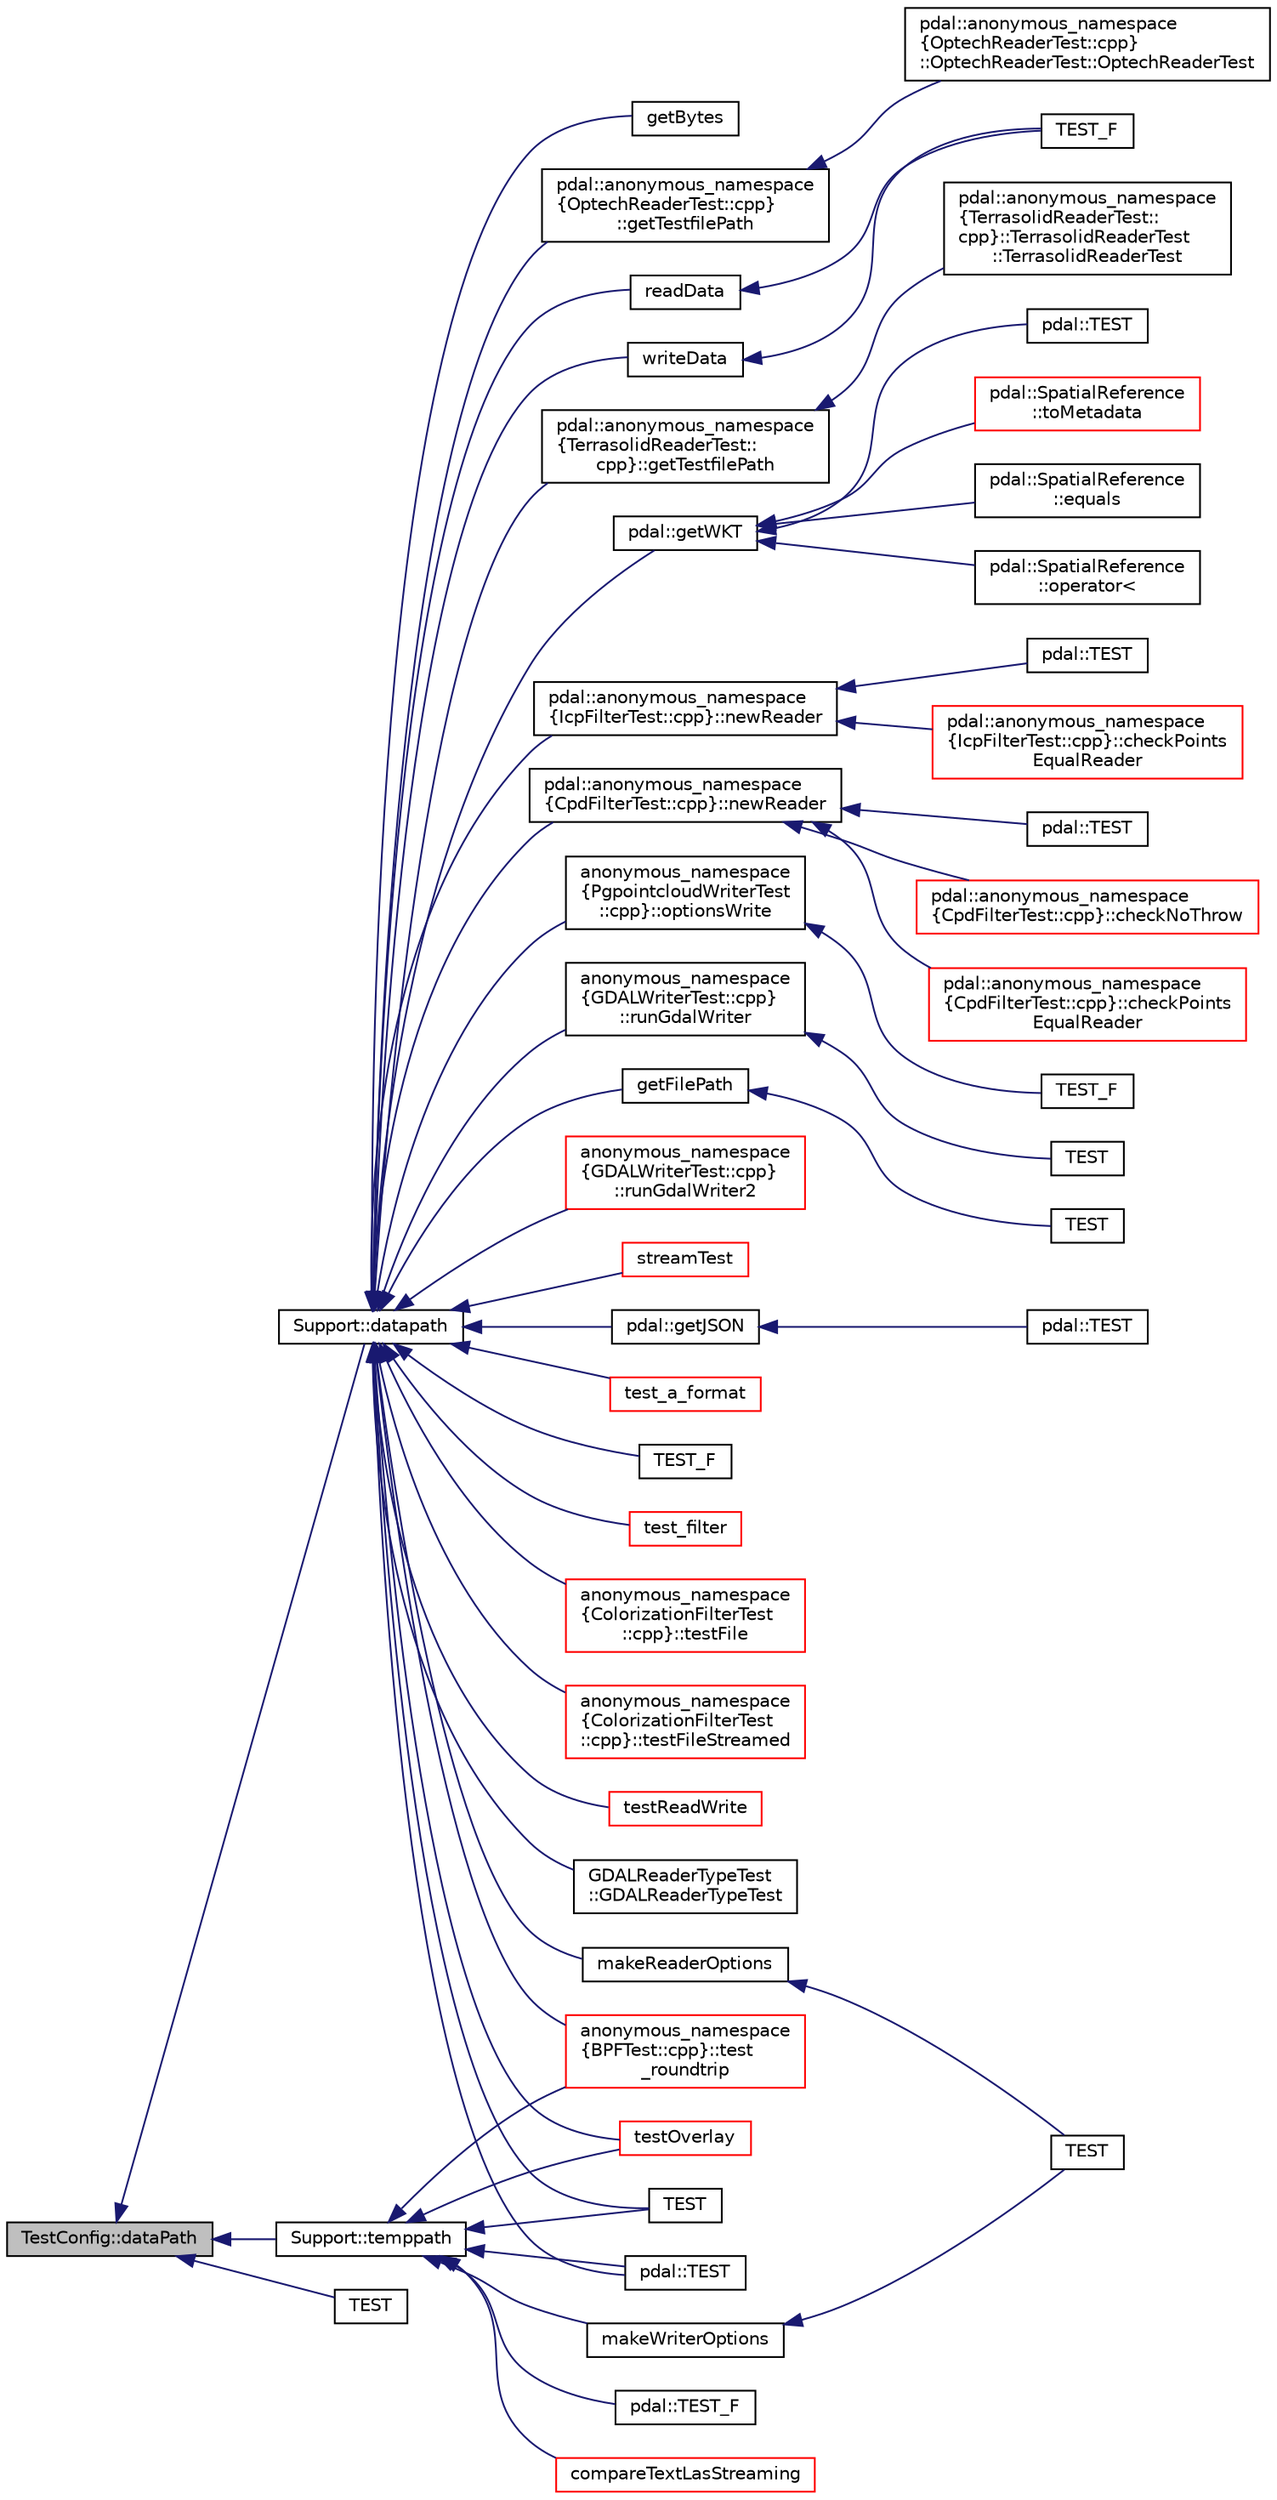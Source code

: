 digraph "TestConfig::dataPath"
{
  edge [fontname="Helvetica",fontsize="10",labelfontname="Helvetica",labelfontsize="10"];
  node [fontname="Helvetica",fontsize="10",shape=record];
  rankdir="LR";
  Node1 [label="TestConfig::dataPath",height=0.2,width=0.4,color="black", fillcolor="grey75", style="filled", fontcolor="black"];
  Node1 -> Node2 [dir="back",color="midnightblue",fontsize="10",style="solid",fontname="Helvetica"];
  Node2 [label="Support::datapath",height=0.2,width=0.4,color="black", fillcolor="white", style="filled",URL="$classSupport.html#a9bbdf6f202f4f2e45e7a53007dd0a238"];
  Node2 -> Node3 [dir="back",color="midnightblue",fontsize="10",style="solid",fontname="Helvetica"];
  Node3 [label="GDALReaderTypeTest\l::GDALReaderTypeTest",height=0.2,width=0.4,color="black", fillcolor="white", style="filled",URL="$classGDALReaderTypeTest.html#ad431db1ab2b54b11a0ab07bb100f2e35"];
  Node2 -> Node4 [dir="back",color="midnightblue",fontsize="10",style="solid",fontname="Helvetica"];
  Node4 [label="getBytes",height=0.2,width=0.4,color="black", fillcolor="white", style="filled",URL="$CompressionTest_8cpp.html#a6d46cc9b57a277b3a7c486859232bcf8"];
  Node2 -> Node5 [dir="back",color="midnightblue",fontsize="10",style="solid",fontname="Helvetica"];
  Node5 [label="getFilePath",height=0.2,width=0.4,color="black", fillcolor="white", style="filled",URL="$IcebridgeReaderTest_8cpp.html#adaa4ecad04e2c14946531c0e3513d78b"];
  Node5 -> Node6 [dir="back",color="midnightblue",fontsize="10",style="solid",fontname="Helvetica"];
  Node6 [label="TEST",height=0.2,width=0.4,color="black", fillcolor="white", style="filled",URL="$IcebridgeReaderTest_8cpp.html#aaf8e96535ee2e237e1da34bd2617e6d3"];
  Node2 -> Node7 [dir="back",color="midnightblue",fontsize="10",style="solid",fontname="Helvetica"];
  Node7 [label="pdal::getJSON",height=0.2,width=0.4,color="black", fillcolor="white", style="filled",URL="$namespacepdal.html#a9a02944d825e2c803eb5b38492151153"];
  Node7 -> Node8 [dir="back",color="midnightblue",fontsize="10",style="solid",fontname="Helvetica"];
  Node8 [label="pdal::TEST",height=0.2,width=0.4,color="black", fillcolor="white", style="filled",URL="$namespacepdal.html#a1b163dd701fb7cf19ff559c14a26c391"];
  Node2 -> Node9 [dir="back",color="midnightblue",fontsize="10",style="solid",fontname="Helvetica"];
  Node9 [label="pdal::anonymous_namespace\l\{OptechReaderTest::cpp\}\l::getTestfilePath",height=0.2,width=0.4,color="black", fillcolor="white", style="filled",URL="$namespacepdal_1_1anonymous__namespace_02OptechReaderTest_8cpp_03.html#aebe15ee5b87134bef04ebd210800e582"];
  Node9 -> Node10 [dir="back",color="midnightblue",fontsize="10",style="solid",fontname="Helvetica"];
  Node10 [label="pdal::anonymous_namespace\l\{OptechReaderTest::cpp\}\l::OptechReaderTest::OptechReaderTest",height=0.2,width=0.4,color="black", fillcolor="white", style="filled",URL="$classpdal_1_1anonymous__namespace_02OptechReaderTest_8cpp_03_1_1OptechReaderTest.html#a0dfb38bc7fc5f33908bfd8e7bfd22324"];
  Node2 -> Node11 [dir="back",color="midnightblue",fontsize="10",style="solid",fontname="Helvetica"];
  Node11 [label="pdal::anonymous_namespace\l\{TerrasolidReaderTest::\lcpp\}::getTestfilePath",height=0.2,width=0.4,color="black", fillcolor="white", style="filled",URL="$namespacepdal_1_1anonymous__namespace_02TerrasolidReaderTest_8cpp_03.html#a7c359eaca2fbf0c017e4ac86bdabb224"];
  Node11 -> Node12 [dir="back",color="midnightblue",fontsize="10",style="solid",fontname="Helvetica"];
  Node12 [label="pdal::anonymous_namespace\l\{TerrasolidReaderTest::\lcpp\}::TerrasolidReaderTest\l::TerrasolidReaderTest",height=0.2,width=0.4,color="black", fillcolor="white", style="filled",URL="$classpdal_1_1anonymous__namespace_02TerrasolidReaderTest_8cpp_03_1_1TerrasolidReaderTest.html#a3e57b43db72a1c7ece9ddb8d63799da1"];
  Node2 -> Node13 [dir="back",color="midnightblue",fontsize="10",style="solid",fontname="Helvetica"];
  Node13 [label="pdal::getWKT",height=0.2,width=0.4,color="black", fillcolor="white", style="filled",URL="$namespacepdal.html#a5533547ac22c443217a5af2a0a32a985"];
  Node13 -> Node14 [dir="back",color="midnightblue",fontsize="10",style="solid",fontname="Helvetica"];
  Node14 [label="pdal::SpatialReference\l::equals",height=0.2,width=0.4,color="black", fillcolor="white", style="filled",URL="$classpdal_1_1SpatialReference.html#a2c6143234c9936b885f189e08fdcec29"];
  Node13 -> Node15 [dir="back",color="midnightblue",fontsize="10",style="solid",fontname="Helvetica"];
  Node15 [label="pdal::SpatialReference\l::operator\<",height=0.2,width=0.4,color="black", fillcolor="white", style="filled",URL="$classpdal_1_1SpatialReference.html#a2b3cb33a9a9a679735992818b859d00e"];
  Node13 -> Node16 [dir="back",color="midnightblue",fontsize="10",style="solid",fontname="Helvetica"];
  Node16 [label="pdal::TEST",height=0.2,width=0.4,color="black", fillcolor="white", style="filled",URL="$namespacepdal.html#a1a4a26a39088a3bf11d8dad472333e42"];
  Node13 -> Node17 [dir="back",color="midnightblue",fontsize="10",style="solid",fontname="Helvetica"];
  Node17 [label="pdal::SpatialReference\l::toMetadata",height=0.2,width=0.4,color="red", fillcolor="white", style="filled",URL="$classpdal_1_1SpatialReference.html#a21b1fe5de3b2c7b3886bb3262534148c"];
  Node2 -> Node18 [dir="back",color="midnightblue",fontsize="10",style="solid",fontname="Helvetica"];
  Node18 [label="makeReaderOptions",height=0.2,width=0.4,color="black", fillcolor="white", style="filled",URL="$SbetWriterTest_8cpp.html#a9f01a25233e28f3dfebb0512d79c6d30"];
  Node18 -> Node19 [dir="back",color="midnightblue",fontsize="10",style="solid",fontname="Helvetica"];
  Node19 [label="TEST",height=0.2,width=0.4,color="black", fillcolor="white", style="filled",URL="$SbetWriterTest_8cpp.html#a7a080310a6f1b04dfbcf0f8fe18961be"];
  Node2 -> Node20 [dir="back",color="midnightblue",fontsize="10",style="solid",fontname="Helvetica"];
  Node20 [label="pdal::anonymous_namespace\l\{IcpFilterTest::cpp\}::newReader",height=0.2,width=0.4,color="black", fillcolor="white", style="filled",URL="$namespacepdal_1_1anonymous__namespace_02IcpFilterTest_8cpp_03.html#af01af8888cc2abd24c7bbbcac99602b6"];
  Node20 -> Node21 [dir="back",color="midnightblue",fontsize="10",style="solid",fontname="Helvetica"];
  Node21 [label="pdal::anonymous_namespace\l\{IcpFilterTest::cpp\}::checkPoints\lEqualReader",height=0.2,width=0.4,color="red", fillcolor="white", style="filled",URL="$namespacepdal_1_1anonymous__namespace_02IcpFilterTest_8cpp_03.html#a53c854d0bd6c332d07e687936a44235f"];
  Node20 -> Node22 [dir="back",color="midnightblue",fontsize="10",style="solid",fontname="Helvetica"];
  Node22 [label="pdal::TEST",height=0.2,width=0.4,color="black", fillcolor="white", style="filled",URL="$namespacepdal.html#a5b2cbab4c33f3baa635b78d33dc0ae04"];
  Node2 -> Node23 [dir="back",color="midnightblue",fontsize="10",style="solid",fontname="Helvetica"];
  Node23 [label="pdal::anonymous_namespace\l\{CpdFilterTest::cpp\}::newReader",height=0.2,width=0.4,color="black", fillcolor="white", style="filled",URL="$namespacepdal_1_1anonymous__namespace_02CpdFilterTest_8cpp_03.html#ac41688e5986694872a0680923dfbfe94"];
  Node23 -> Node24 [dir="back",color="midnightblue",fontsize="10",style="solid",fontname="Helvetica"];
  Node24 [label="pdal::anonymous_namespace\l\{CpdFilterTest::cpp\}::checkNoThrow",height=0.2,width=0.4,color="red", fillcolor="white", style="filled",URL="$namespacepdal_1_1anonymous__namespace_02CpdFilterTest_8cpp_03.html#a320ed17294674e9db1e7ca7095ae403b"];
  Node23 -> Node25 [dir="back",color="midnightblue",fontsize="10",style="solid",fontname="Helvetica"];
  Node25 [label="pdal::anonymous_namespace\l\{CpdFilterTest::cpp\}::checkPoints\lEqualReader",height=0.2,width=0.4,color="red", fillcolor="white", style="filled",URL="$namespacepdal_1_1anonymous__namespace_02CpdFilterTest_8cpp_03.html#ac90712610d085065995df523b0b741dc"];
  Node23 -> Node26 [dir="back",color="midnightblue",fontsize="10",style="solid",fontname="Helvetica"];
  Node26 [label="pdal::TEST",height=0.2,width=0.4,color="black", fillcolor="white", style="filled",URL="$namespacepdal.html#acc912ca33465ea181fa835a4b073a77b"];
  Node2 -> Node27 [dir="back",color="midnightblue",fontsize="10",style="solid",fontname="Helvetica"];
  Node27 [label="anonymous_namespace\l\{PgpointcloudWriterTest\l::cpp\}::optionsWrite",height=0.2,width=0.4,color="black", fillcolor="white", style="filled",URL="$namespaceanonymous__namespace_02PgpointcloudWriterTest_8cpp_03.html#a3209b8eba8b356583e962c597df644fd"];
  Node27 -> Node28 [dir="back",color="midnightblue",fontsize="10",style="solid",fontname="Helvetica"];
  Node28 [label="TEST_F",height=0.2,width=0.4,color="black", fillcolor="white", style="filled",URL="$PgpointcloudWriterTest_8cpp.html#a4ffeb53d8c32a9400df1889fae9f6c74"];
  Node2 -> Node29 [dir="back",color="midnightblue",fontsize="10",style="solid",fontname="Helvetica"];
  Node29 [label="readData",height=0.2,width=0.4,color="black", fillcolor="white", style="filled",URL="$OCITest_8cpp.html#ab1703367762abc1490e00dcd5ccb29bc"];
  Node29 -> Node30 [dir="back",color="midnightblue",fontsize="10",style="solid",fontname="Helvetica"];
  Node30 [label="TEST_F",height=0.2,width=0.4,color="black", fillcolor="white", style="filled",URL="$OCITest_8cpp.html#aeec95d176ecd07ea099b8fd698bd9d25"];
  Node2 -> Node31 [dir="back",color="midnightblue",fontsize="10",style="solid",fontname="Helvetica"];
  Node31 [label="anonymous_namespace\l\{GDALWriterTest::cpp\}\l::runGdalWriter",height=0.2,width=0.4,color="black", fillcolor="white", style="filled",URL="$namespaceanonymous__namespace_02GDALWriterTest_8cpp_03.html#afa82c052f6116c30a757052c3013ec06"];
  Node31 -> Node32 [dir="back",color="midnightblue",fontsize="10",style="solid",fontname="Helvetica"];
  Node32 [label="TEST",height=0.2,width=0.4,color="black", fillcolor="white", style="filled",URL="$GDALWriterTest_8cpp.html#a5c0e3ecb8fc89936c1a522ef1dc07e76"];
  Node2 -> Node33 [dir="back",color="midnightblue",fontsize="10",style="solid",fontname="Helvetica"];
  Node33 [label="anonymous_namespace\l\{GDALWriterTest::cpp\}\l::runGdalWriter2",height=0.2,width=0.4,color="red", fillcolor="white", style="filled",URL="$namespaceanonymous__namespace_02GDALWriterTest_8cpp_03.html#ab4af538727de76014b4faf8c8b616793"];
  Node2 -> Node34 [dir="back",color="midnightblue",fontsize="10",style="solid",fontname="Helvetica"];
  Node34 [label="streamTest",height=0.2,width=0.4,color="red", fillcolor="white", style="filled",URL="$LasReaderTest_8cpp.html#a3fe845027bd4709eb9126245edd6f3c6"];
  Node2 -> Node35 [dir="back",color="midnightblue",fontsize="10",style="solid",fontname="Helvetica"];
  Node35 [label="TEST",height=0.2,width=0.4,color="black", fillcolor="white", style="filled",URL="$HexbinFilterTest_8cpp.html#a3236b5bbf267f164a43a7e7d8ee9c0cc"];
  Node2 -> Node36 [dir="back",color="midnightblue",fontsize="10",style="solid",fontname="Helvetica"];
  Node36 [label="pdal::TEST",height=0.2,width=0.4,color="black", fillcolor="white", style="filled",URL="$namespacepdal.html#aa127180d299f9cade36c2c98b3b4c28d"];
  Node2 -> Node37 [dir="back",color="midnightblue",fontsize="10",style="solid",fontname="Helvetica"];
  Node37 [label="test_a_format",height=0.2,width=0.4,color="red", fillcolor="white", style="filled",URL="$LasReaderTest_8cpp.html#aa76b17cddb63cde84b93800acc213041"];
  Node2 -> Node38 [dir="back",color="midnightblue",fontsize="10",style="solid",fontname="Helvetica"];
  Node38 [label="TEST_F",height=0.2,width=0.4,color="black", fillcolor="white", style="filled",URL="$PgpointcloudWriterTest_8cpp.html#a0edce147d790cd8cff4ca2d5a2a9b31d"];
  Node2 -> Node39 [dir="back",color="midnightblue",fontsize="10",style="solid",fontname="Helvetica"];
  Node39 [label="test_filter",height=0.2,width=0.4,color="red", fillcolor="white", style="filled",URL="$PCLBlockFilterTest_8cpp.html#a506f5fda840d2b9c9ca9c0bd6433d27a"];
  Node2 -> Node40 [dir="back",color="midnightblue",fontsize="10",style="solid",fontname="Helvetica"];
  Node40 [label="anonymous_namespace\l\{BPFTest::cpp\}::test\l_roundtrip",height=0.2,width=0.4,color="red", fillcolor="white", style="filled",URL="$namespaceanonymous__namespace_02BPFTest_8cpp_03.html#a55eec1c3e76a6cdaa20e260fb6c03fe9"];
  Node2 -> Node41 [dir="back",color="midnightblue",fontsize="10",style="solid",fontname="Helvetica"];
  Node41 [label="anonymous_namespace\l\{ColorizationFilterTest\l::cpp\}::testFile",height=0.2,width=0.4,color="red", fillcolor="white", style="filled",URL="$namespaceanonymous__namespace_02ColorizationFilterTest_8cpp_03.html#a9ecba8dd0dc941d16a50be7a9a264b07"];
  Node2 -> Node42 [dir="back",color="midnightblue",fontsize="10",style="solid",fontname="Helvetica"];
  Node42 [label="anonymous_namespace\l\{ColorizationFilterTest\l::cpp\}::testFileStreamed",height=0.2,width=0.4,color="red", fillcolor="white", style="filled",URL="$namespaceanonymous__namespace_02ColorizationFilterTest_8cpp_03.html#a34ec954a3562386020f65ce3ad8d025e"];
  Node2 -> Node43 [dir="back",color="midnightblue",fontsize="10",style="solid",fontname="Helvetica"];
  Node43 [label="testOverlay",height=0.2,width=0.4,color="red", fillcolor="white", style="filled",URL="$OverlayFilterTest_8cpp.html#a81ea698dfcbc49b4d563206ceb68d003"];
  Node2 -> Node44 [dir="back",color="midnightblue",fontsize="10",style="solid",fontname="Helvetica"];
  Node44 [label="testReadWrite",height=0.2,width=0.4,color="red", fillcolor="white", style="filled",URL="$SQLiteTest_8cpp.html#a078fa742eaebb2e9f7c59f04870c810b"];
  Node2 -> Node45 [dir="back",color="midnightblue",fontsize="10",style="solid",fontname="Helvetica"];
  Node45 [label="writeData",height=0.2,width=0.4,color="black", fillcolor="white", style="filled",URL="$OCITest_8cpp.html#a344c9abffdaa06c7636b686a0ab4afcf"];
  Node45 -> Node30 [dir="back",color="midnightblue",fontsize="10",style="solid",fontname="Helvetica"];
  Node1 -> Node46 [dir="back",color="midnightblue",fontsize="10",style="solid",fontname="Helvetica"];
  Node46 [label="Support::temppath",height=0.2,width=0.4,color="black", fillcolor="white", style="filled",URL="$classSupport.html#a987d7adce1636b5852ff41a1d34d37bd"];
  Node46 -> Node47 [dir="back",color="midnightblue",fontsize="10",style="solid",fontname="Helvetica"];
  Node47 [label="compareTextLasStreaming",height=0.2,width=0.4,color="red", fillcolor="white", style="filled",URL="$TextReaderTest_8cpp.html#afffb357c566f20e6383568d28525817a"];
  Node46 -> Node48 [dir="back",color="midnightblue",fontsize="10",style="solid",fontname="Helvetica"];
  Node48 [label="makeWriterOptions",height=0.2,width=0.4,color="black", fillcolor="white", style="filled",URL="$SbetWriterTest_8cpp.html#a8bfcc0ef74bfbc5d654d7c4e120deaed"];
  Node48 -> Node19 [dir="back",color="midnightblue",fontsize="10",style="solid",fontname="Helvetica"];
  Node46 -> Node35 [dir="back",color="midnightblue",fontsize="10",style="solid",fontname="Helvetica"];
  Node46 -> Node36 [dir="back",color="midnightblue",fontsize="10",style="solid",fontname="Helvetica"];
  Node46 -> Node49 [dir="back",color="midnightblue",fontsize="10",style="solid",fontname="Helvetica"];
  Node49 [label="pdal::TEST_F",height=0.2,width=0.4,color="black", fillcolor="white", style="filled",URL="$namespacepdal.html#ab19387b4eb501050585c3603e06db46a"];
  Node46 -> Node40 [dir="back",color="midnightblue",fontsize="10",style="solid",fontname="Helvetica"];
  Node46 -> Node43 [dir="back",color="midnightblue",fontsize="10",style="solid",fontname="Helvetica"];
  Node1 -> Node50 [dir="back",color="midnightblue",fontsize="10",style="solid",fontname="Helvetica"];
  Node50 [label="TEST",height=0.2,width=0.4,color="black", fillcolor="white", style="filled",URL="$XMLSchemaTest_8cpp.html#a8d92729a6dec8a78f72d3bb63a68cd83"];
}
